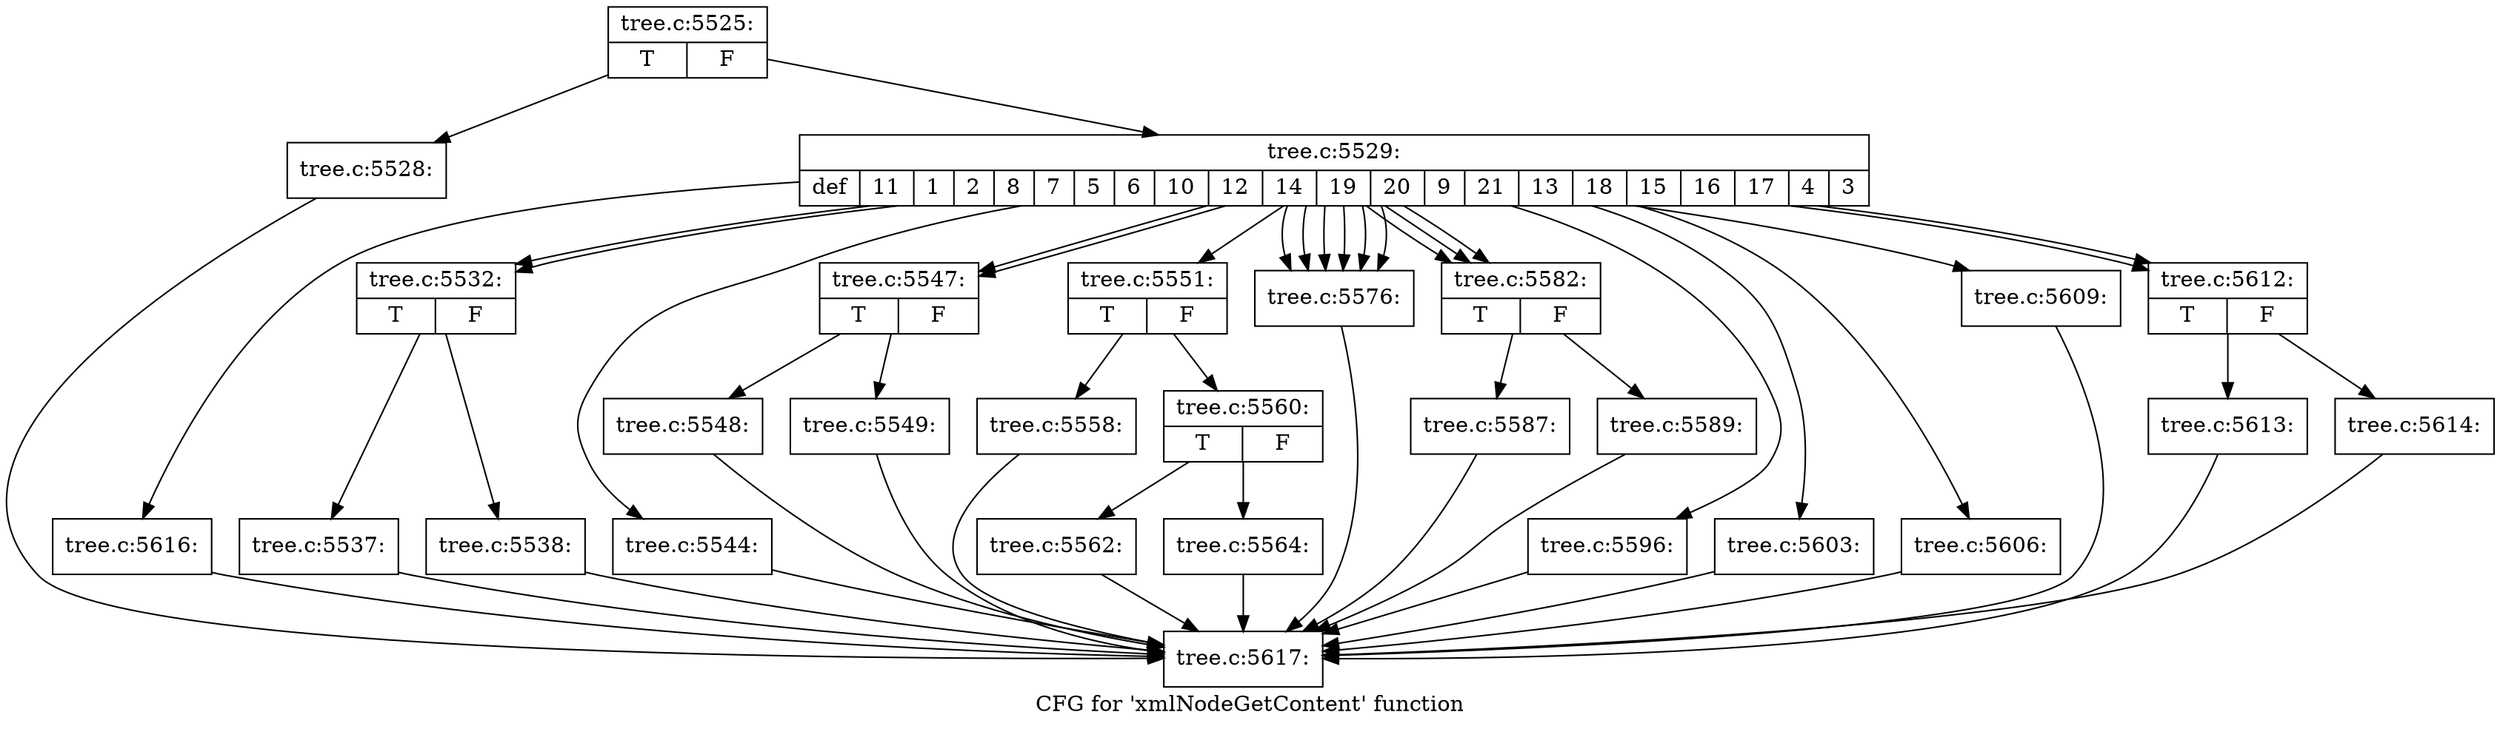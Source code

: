 digraph "CFG for 'xmlNodeGetContent' function" {
	label="CFG for 'xmlNodeGetContent' function";

	Node0x55ad0ba05490 [shape=record,label="{tree.c:5525:|{<s0>T|<s1>F}}"];
	Node0x55ad0ba05490 -> Node0x55ad0bcb47a0;
	Node0x55ad0ba05490 -> Node0x55ad0bcb4a90;
	Node0x55ad0bcb47a0 [shape=record,label="{tree.c:5528:}"];
	Node0x55ad0bcb47a0 -> Node0x55ad0bca8590;
	Node0x55ad0bcb4a90 [shape=record,label="{tree.c:5529:|{<s0>def|<s1>11|<s2>1|<s3>2|<s4>8|<s5>7|<s6>5|<s7>6|<s8>10|<s9>12|<s10>14|<s11>19|<s12>20|<s13>9|<s14>21|<s15>13|<s16>18|<s17>15|<s18>16|<s19>17|<s20>4|<s21>3}}"];
	Node0x55ad0bcb4a90 -> Node0x55ad0bcb9850;
	Node0x55ad0bcb4a90 -> Node0x55ad0bcb9aa0;
	Node0x55ad0bcb4a90 -> Node0x55ad0bcb9aa0;
	Node0x55ad0bcb4a90 -> Node0x55ad0bcbaee0;
	Node0x55ad0bcb4a90 -> Node0x55ad0bcbb990;
	Node0x55ad0bcb4a90 -> Node0x55ad0bcbb990;
	Node0x55ad0bcb4a90 -> Node0x55ad0bcbc1b0;
	Node0x55ad0bcb4a90 -> Node0x55ad0b9e0560;
	Node0x55ad0bcb4a90 -> Node0x55ad0b9e0560;
	Node0x55ad0bcb4a90 -> Node0x55ad0b9e0560;
	Node0x55ad0bcb4a90 -> Node0x55ad0b9e0560;
	Node0x55ad0bcb4a90 -> Node0x55ad0b9e0560;
	Node0x55ad0bcb4a90 -> Node0x55ad0b9e0560;
	Node0x55ad0bcb4a90 -> Node0x55ad0bcbb540;
	Node0x55ad0bcb4a90 -> Node0x55ad0bcbb540;
	Node0x55ad0bcb4a90 -> Node0x55ad0bcbb540;
	Node0x55ad0bcb4a90 -> Node0x55ad0bcc0c00;
	Node0x55ad0bcb4a90 -> Node0x55ad0bcc1540;
	Node0x55ad0bcb4a90 -> Node0x55ad0bcc16d0;
	Node0x55ad0bcb4a90 -> Node0x55ad0bcc1860;
	Node0x55ad0bcb4a90 -> Node0x55ad0bcc19f0;
	Node0x55ad0bcb4a90 -> Node0x55ad0bcc19f0;
	Node0x55ad0bcb9aa0 [shape=record,label="{tree.c:5532:|{<s0>T|<s1>F}}"];
	Node0x55ad0bcb9aa0 -> Node0x55ad0bcba390;
	Node0x55ad0bcb9aa0 -> Node0x55ad0bcba3e0;
	Node0x55ad0bcba390 [shape=record,label="{tree.c:5537:}"];
	Node0x55ad0bcba390 -> Node0x55ad0bca8590;
	Node0x55ad0bcba3e0 [shape=record,label="{tree.c:5538:}"];
	Node0x55ad0bcba3e0 -> Node0x55ad0bca8590;
	Node0x55ad0bcbaee0 [shape=record,label="{tree.c:5544:}"];
	Node0x55ad0bcbaee0 -> Node0x55ad0bca8590;
	Node0x55ad0bcbb990 [shape=record,label="{tree.c:5547:|{<s0>T|<s1>F}}"];
	Node0x55ad0bcbb990 -> Node0x55ad0bcbb9e0;
	Node0x55ad0bcbb990 -> Node0x55ad0bcbba30;
	Node0x55ad0bcbb9e0 [shape=record,label="{tree.c:5548:}"];
	Node0x55ad0bcbb9e0 -> Node0x55ad0bca8590;
	Node0x55ad0bcbba30 [shape=record,label="{tree.c:5549:}"];
	Node0x55ad0bcbba30 -> Node0x55ad0bca8590;
	Node0x55ad0bcbc1b0 [shape=record,label="{tree.c:5551:|{<s0>T|<s1>F}}"];
	Node0x55ad0bcbc1b0 -> Node0x55ad0bcbcf00;
	Node0x55ad0bcbc1b0 -> Node0x55ad0bcbcf50;
	Node0x55ad0bcbcf00 [shape=record,label="{tree.c:5558:}"];
	Node0x55ad0bcbcf00 -> Node0x55ad0bca8590;
	Node0x55ad0bcbcf50 [shape=record,label="{tree.c:5560:|{<s0>T|<s1>F}}"];
	Node0x55ad0bcbcf50 -> Node0x55ad0b9dfb40;
	Node0x55ad0bcbcf50 -> Node0x55ad0b9dfb90;
	Node0x55ad0b9dfb40 [shape=record,label="{tree.c:5562:}"];
	Node0x55ad0b9dfb40 -> Node0x55ad0bca8590;
	Node0x55ad0b9dfb90 [shape=record,label="{tree.c:5564:}"];
	Node0x55ad0b9dfb90 -> Node0x55ad0bca8590;
	Node0x55ad0b9e0560 [shape=record,label="{tree.c:5576:}"];
	Node0x55ad0b9e0560 -> Node0x55ad0bca8590;
	Node0x55ad0bcbb540 [shape=record,label="{tree.c:5582:|{<s0>T|<s1>F}}"];
	Node0x55ad0bcbb540 -> Node0x55ad0bcbffe0;
	Node0x55ad0bcbb540 -> Node0x55ad0bcc0030;
	Node0x55ad0bcbffe0 [shape=record,label="{tree.c:5587:}"];
	Node0x55ad0bcbffe0 -> Node0x55ad0bca8590;
	Node0x55ad0bcc0030 [shape=record,label="{tree.c:5589:}"];
	Node0x55ad0bcc0030 -> Node0x55ad0bca8590;
	Node0x55ad0bcc0c00 [shape=record,label="{tree.c:5596:}"];
	Node0x55ad0bcc0c00 -> Node0x55ad0bca8590;
	Node0x55ad0bcc1540 [shape=record,label="{tree.c:5603:}"];
	Node0x55ad0bcc1540 -> Node0x55ad0bca8590;
	Node0x55ad0bcc16d0 [shape=record,label="{tree.c:5606:}"];
	Node0x55ad0bcc16d0 -> Node0x55ad0bca8590;
	Node0x55ad0bcc1860 [shape=record,label="{tree.c:5609:}"];
	Node0x55ad0bcc1860 -> Node0x55ad0bca8590;
	Node0x55ad0bcc19f0 [shape=record,label="{tree.c:5612:|{<s0>T|<s1>F}}"];
	Node0x55ad0bcc19f0 -> Node0x55ad0bcc1aa0;
	Node0x55ad0bcc19f0 -> Node0x55ad0bcc1af0;
	Node0x55ad0bcc1aa0 [shape=record,label="{tree.c:5613:}"];
	Node0x55ad0bcc1aa0 -> Node0x55ad0bca8590;
	Node0x55ad0bcc1af0 [shape=record,label="{tree.c:5614:}"];
	Node0x55ad0bcc1af0 -> Node0x55ad0bca8590;
	Node0x55ad0bcb9850 [shape=record,label="{tree.c:5616:}"];
	Node0x55ad0bcb9850 -> Node0x55ad0bca8590;
	Node0x55ad0bca8590 [shape=record,label="{tree.c:5617:}"];
}
